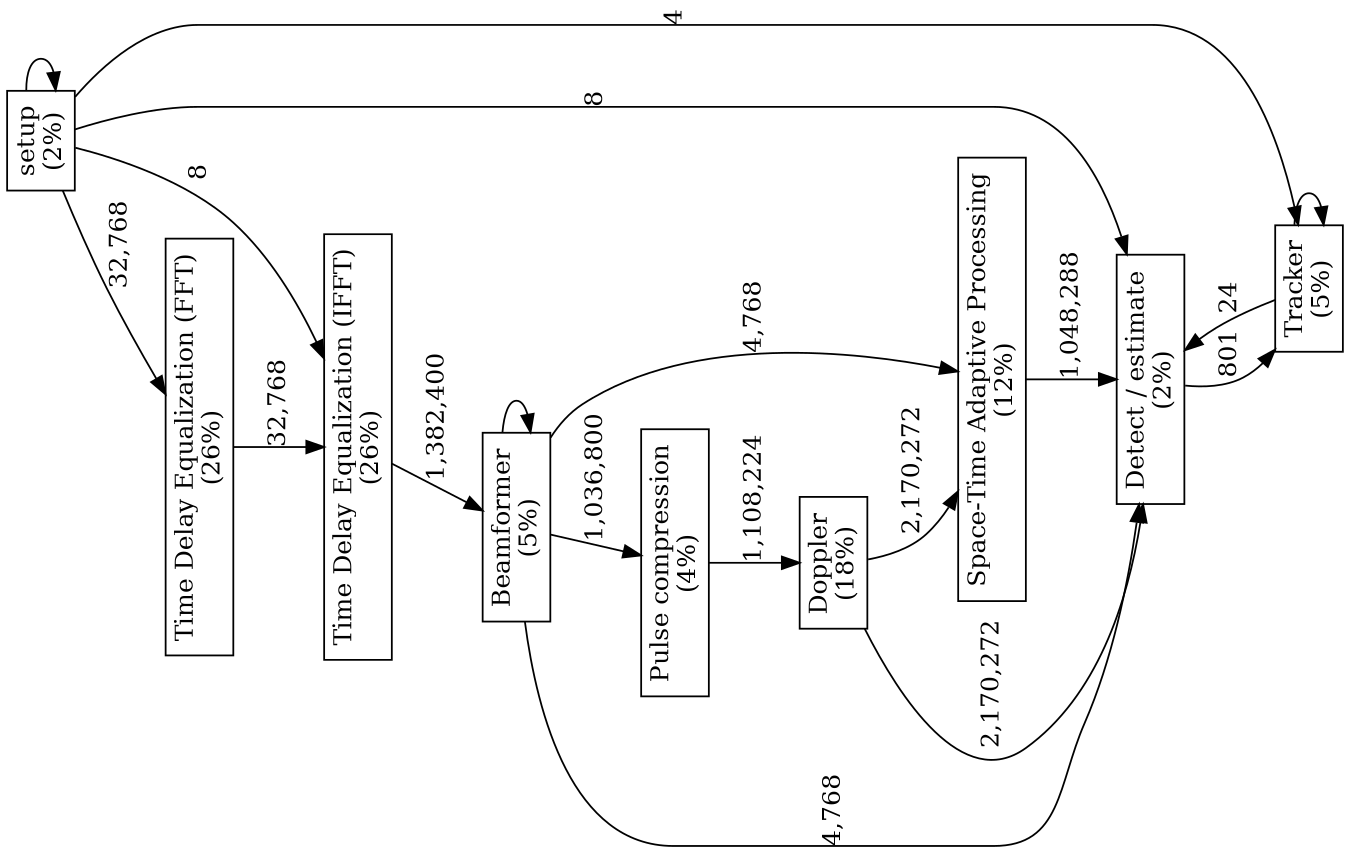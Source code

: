 digraph G {
  size="6.5,9";
  orientation=landscape;

  node [shape=box]

 "setup\n(2%)" -> "setup\n(2%)" 
 "setup\n(2%)" -> "Time Delay Equalization (FFT)\n(26%)" [label="32,768"]
 "setup\n(2%)" -> "Time Delay Equalization (IFFT)\n(26%)" [label="8"]
 "setup\n(2%)" -> "Detect / estimate\n(2%)" [label="8"]
 "setup\n(2%)" -> "Tracker\n(5%)" [label="4"]
 "Time Delay Equalization (FFT)\n(26%)" -> "Time Delay Equalization (IFFT)\n(26%)" [label="32,768"]
 "Time Delay Equalization (IFFT)\n(26%)" -> "Beamformer\n(5%)" [label="1,382,400"]
 "Beamformer\n(5%)" -> "Beamformer\n(5%)" 
 "Beamformer\n(5%)" -> "Pulse compression\n(4%)" [label="1,036,800"]
 "Beamformer\n(5%)" -> "Space-Time Adaptive Processing\n(12%)" [label="4,768"]
 "Beamformer\n(5%)" -> "Detect / estimate\n(2%)" [label="4,768"]
 "Pulse compression\n(4%)" -> "Doppler\n(18%)" [label="1,108,224"]
 "Doppler\n(18%)" -> "Space-Time Adaptive Processing\n(12%)" [label="2,170,272"]
 "Doppler\n(18%)" -> "Detect / estimate\n(2%)" [label="2,170,272"]
 "Space-Time Adaptive Processing\n(12%)" -> "Detect / estimate\n(2%)" [label="1,048,288"]
 "Detect / estimate\n(2%)" -> "Tracker\n(5%)" [label="801"]
 "Tracker\n(5%)" -> "Detect / estimate\n(2%)" [label="24"]
 "Tracker\n(5%)" -> "Tracker\n(5%)"
}
